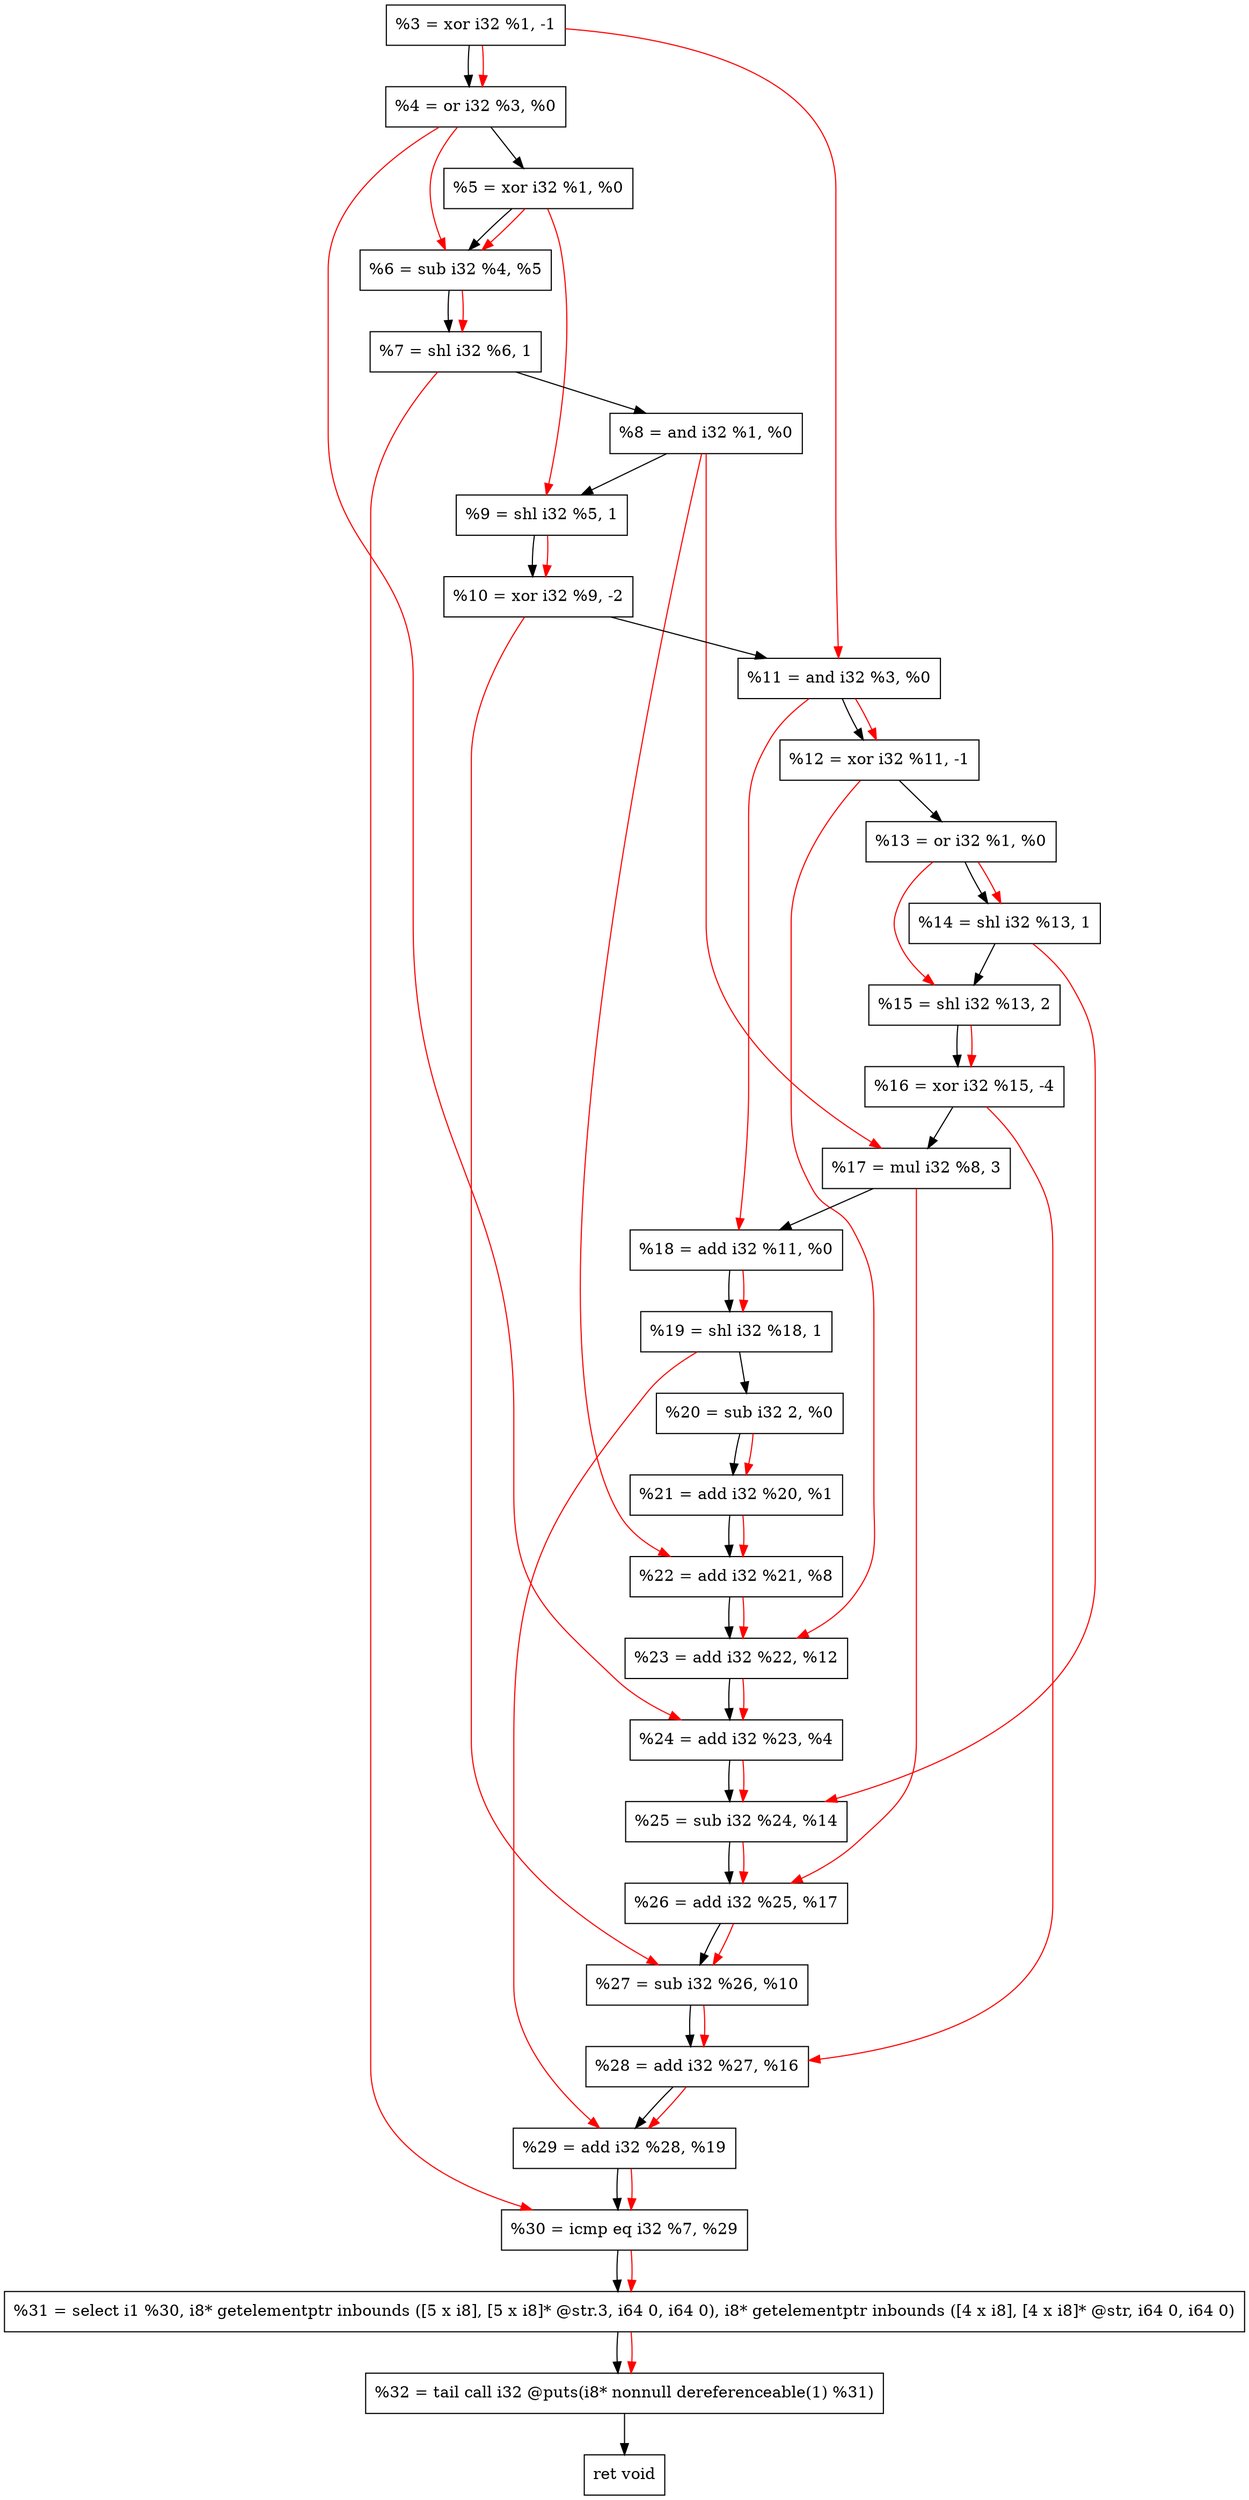 digraph "DFG for'crackme' function" {
	Node0x243dc40[shape=record, label="  %3 = xor i32 %1, -1"];
	Node0x243dcb0[shape=record, label="  %4 = or i32 %3, %0"];
	Node0x243dd70[shape=record, label="  %5 = xor i32 %1, %0"];
	Node0x243dde0[shape=record, label="  %6 = sub i32 %4, %5"];
	Node0x243de50[shape=record, label="  %7 = shl i32 %6, 1"];
	Node0x243dec0[shape=record, label="  %8 = and i32 %1, %0"];
	Node0x243df30[shape=record, label="  %9 = shl i32 %5, 1"];
	Node0x243dfd0[shape=record, label="  %10 = xor i32 %9, -2"];
	Node0x243e040[shape=record, label="  %11 = and i32 %3, %0"];
	Node0x243e0b0[shape=record, label="  %12 = xor i32 %11, -1"];
	Node0x243e120[shape=record, label="  %13 = or i32 %1, %0"];
	Node0x243e190[shape=record, label="  %14 = shl i32 %13, 1"];
	Node0x243e230[shape=record, label="  %15 = shl i32 %13, 2"];
	Node0x243e2d0[shape=record, label="  %16 = xor i32 %15, -4"];
	Node0x243e370[shape=record, label="  %17 = mul i32 %8, 3"];
	Node0x243e3e0[shape=record, label="  %18 = add i32 %11, %0"];
	Node0x243e450[shape=record, label="  %19 = shl i32 %18, 1"];
	Node0x243e4c0[shape=record, label="  %20 = sub i32 2, %0"];
	Node0x243e530[shape=record, label="  %21 = add i32 %20, %1"];
	Node0x243e5a0[shape=record, label="  %22 = add i32 %21, %8"];
	Node0x243e610[shape=record, label="  %23 = add i32 %22, %12"];
	Node0x243e680[shape=record, label="  %24 = add i32 %23, %4"];
	Node0x243e6f0[shape=record, label="  %25 = sub i32 %24, %14"];
	Node0x243e760[shape=record, label="  %26 = add i32 %25, %17"];
	Node0x243e7d0[shape=record, label="  %27 = sub i32 %26, %10"];
	Node0x243e840[shape=record, label="  %28 = add i32 %27, %16"];
	Node0x243e8b0[shape=record, label="  %29 = add i32 %28, %19"];
	Node0x243e920[shape=record, label="  %30 = icmp eq i32 %7, %29"];
	Node0x23de268[shape=record, label="  %31 = select i1 %30, i8* getelementptr inbounds ([5 x i8], [5 x i8]* @str.3, i64 0, i64 0), i8* getelementptr inbounds ([4 x i8], [4 x i8]* @str, i64 0, i64 0)"];
	Node0x243edc0[shape=record, label="  %32 = tail call i32 @puts(i8* nonnull dereferenceable(1) %31)"];
	Node0x243f020[shape=record, label="  ret void"];
	Node0x243dc40 -> Node0x243dcb0;
	Node0x243dcb0 -> Node0x243dd70;
	Node0x243dd70 -> Node0x243dde0;
	Node0x243dde0 -> Node0x243de50;
	Node0x243de50 -> Node0x243dec0;
	Node0x243dec0 -> Node0x243df30;
	Node0x243df30 -> Node0x243dfd0;
	Node0x243dfd0 -> Node0x243e040;
	Node0x243e040 -> Node0x243e0b0;
	Node0x243e0b0 -> Node0x243e120;
	Node0x243e120 -> Node0x243e190;
	Node0x243e190 -> Node0x243e230;
	Node0x243e230 -> Node0x243e2d0;
	Node0x243e2d0 -> Node0x243e370;
	Node0x243e370 -> Node0x243e3e0;
	Node0x243e3e0 -> Node0x243e450;
	Node0x243e450 -> Node0x243e4c0;
	Node0x243e4c0 -> Node0x243e530;
	Node0x243e530 -> Node0x243e5a0;
	Node0x243e5a0 -> Node0x243e610;
	Node0x243e610 -> Node0x243e680;
	Node0x243e680 -> Node0x243e6f0;
	Node0x243e6f0 -> Node0x243e760;
	Node0x243e760 -> Node0x243e7d0;
	Node0x243e7d0 -> Node0x243e840;
	Node0x243e840 -> Node0x243e8b0;
	Node0x243e8b0 -> Node0x243e920;
	Node0x243e920 -> Node0x23de268;
	Node0x23de268 -> Node0x243edc0;
	Node0x243edc0 -> Node0x243f020;
edge [color=red]
	Node0x243dc40 -> Node0x243dcb0;
	Node0x243dcb0 -> Node0x243dde0;
	Node0x243dd70 -> Node0x243dde0;
	Node0x243dde0 -> Node0x243de50;
	Node0x243dd70 -> Node0x243df30;
	Node0x243df30 -> Node0x243dfd0;
	Node0x243dc40 -> Node0x243e040;
	Node0x243e040 -> Node0x243e0b0;
	Node0x243e120 -> Node0x243e190;
	Node0x243e120 -> Node0x243e230;
	Node0x243e230 -> Node0x243e2d0;
	Node0x243dec0 -> Node0x243e370;
	Node0x243e040 -> Node0x243e3e0;
	Node0x243e3e0 -> Node0x243e450;
	Node0x243e4c0 -> Node0x243e530;
	Node0x243e530 -> Node0x243e5a0;
	Node0x243dec0 -> Node0x243e5a0;
	Node0x243e5a0 -> Node0x243e610;
	Node0x243e0b0 -> Node0x243e610;
	Node0x243e610 -> Node0x243e680;
	Node0x243dcb0 -> Node0x243e680;
	Node0x243e680 -> Node0x243e6f0;
	Node0x243e190 -> Node0x243e6f0;
	Node0x243e6f0 -> Node0x243e760;
	Node0x243e370 -> Node0x243e760;
	Node0x243e760 -> Node0x243e7d0;
	Node0x243dfd0 -> Node0x243e7d0;
	Node0x243e7d0 -> Node0x243e840;
	Node0x243e2d0 -> Node0x243e840;
	Node0x243e840 -> Node0x243e8b0;
	Node0x243e450 -> Node0x243e8b0;
	Node0x243de50 -> Node0x243e920;
	Node0x243e8b0 -> Node0x243e920;
	Node0x243e920 -> Node0x23de268;
	Node0x23de268 -> Node0x243edc0;
}
